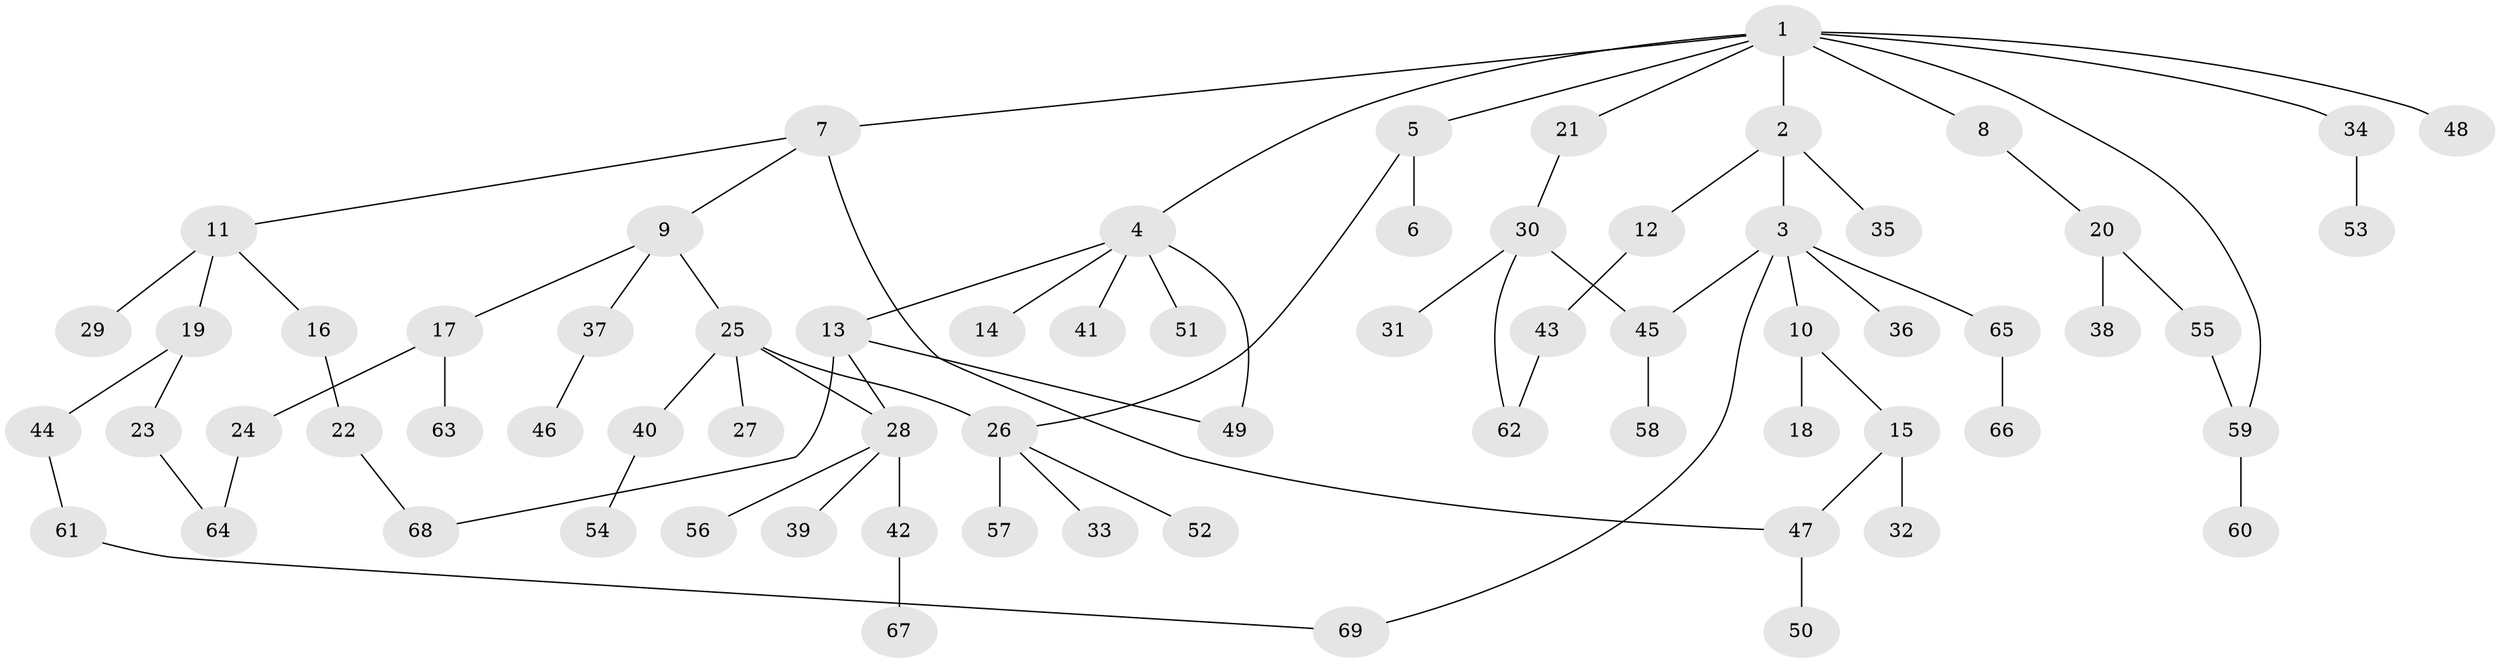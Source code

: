 // Generated by graph-tools (version 1.1) at 2025/42/03/09/25 04:42:34]
// undirected, 69 vertices, 78 edges
graph export_dot {
graph [start="1"]
  node [color=gray90,style=filled];
  1;
  2;
  3;
  4;
  5;
  6;
  7;
  8;
  9;
  10;
  11;
  12;
  13;
  14;
  15;
  16;
  17;
  18;
  19;
  20;
  21;
  22;
  23;
  24;
  25;
  26;
  27;
  28;
  29;
  30;
  31;
  32;
  33;
  34;
  35;
  36;
  37;
  38;
  39;
  40;
  41;
  42;
  43;
  44;
  45;
  46;
  47;
  48;
  49;
  50;
  51;
  52;
  53;
  54;
  55;
  56;
  57;
  58;
  59;
  60;
  61;
  62;
  63;
  64;
  65;
  66;
  67;
  68;
  69;
  1 -- 2;
  1 -- 4;
  1 -- 5;
  1 -- 7;
  1 -- 8;
  1 -- 21;
  1 -- 34;
  1 -- 48;
  1 -- 59;
  2 -- 3;
  2 -- 12;
  2 -- 35;
  3 -- 10;
  3 -- 36;
  3 -- 65;
  3 -- 69;
  3 -- 45;
  4 -- 13;
  4 -- 14;
  4 -- 41;
  4 -- 49;
  4 -- 51;
  5 -- 6;
  5 -- 26;
  7 -- 9;
  7 -- 11;
  7 -- 47;
  8 -- 20;
  9 -- 17;
  9 -- 25;
  9 -- 37;
  10 -- 15;
  10 -- 18;
  11 -- 16;
  11 -- 19;
  11 -- 29;
  12 -- 43;
  13 -- 49;
  13 -- 28;
  13 -- 68;
  15 -- 32;
  15 -- 47;
  16 -- 22;
  17 -- 24;
  17 -- 63;
  19 -- 23;
  19 -- 44;
  20 -- 38;
  20 -- 55;
  21 -- 30;
  22 -- 68;
  23 -- 64;
  24 -- 64;
  25 -- 27;
  25 -- 28;
  25 -- 40;
  25 -- 26;
  26 -- 33;
  26 -- 52;
  26 -- 57;
  28 -- 39;
  28 -- 42;
  28 -- 56;
  30 -- 31;
  30 -- 45;
  30 -- 62;
  34 -- 53;
  37 -- 46;
  40 -- 54;
  42 -- 67;
  43 -- 62;
  44 -- 61;
  45 -- 58;
  47 -- 50;
  55 -- 59;
  59 -- 60;
  61 -- 69;
  65 -- 66;
}
